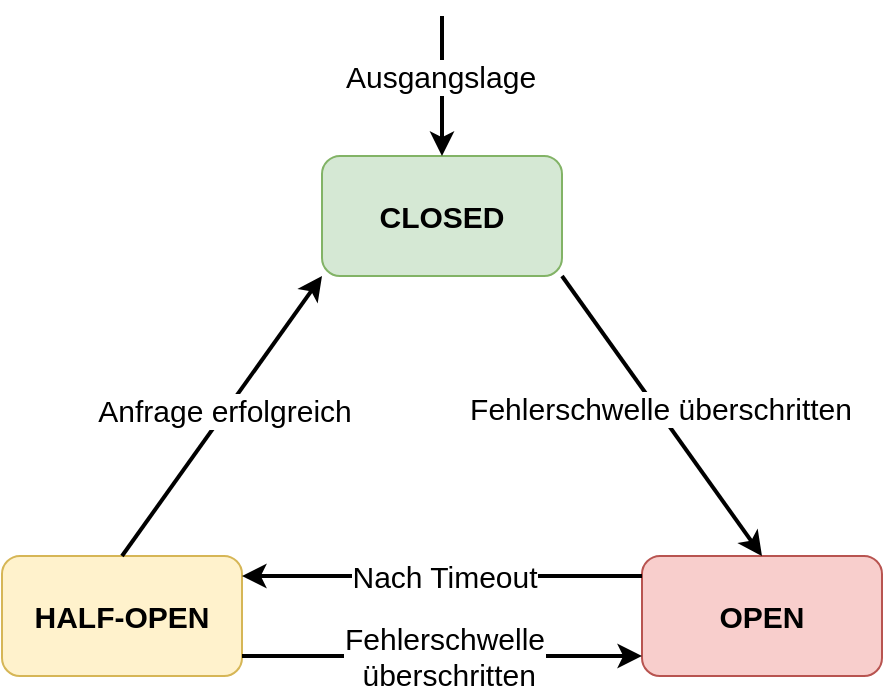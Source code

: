 <mxfile version="21.5.1" type="device">
  <diagram name="Page-1" id="BGL2PLS3qiX7nZ-6uJS4">
    <mxGraphModel dx="1360" dy="795" grid="1" gridSize="10" guides="1" tooltips="1" connect="1" arrows="1" fold="1" page="1" pageScale="1" pageWidth="850" pageHeight="1100" math="0" shadow="0">
      <root>
        <mxCell id="0" />
        <mxCell id="1" parent="0" />
        <mxCell id="c_tL2bnlLRqJCd_EpH1U-1" value="&lt;b style=&quot;font-size: 15px;&quot;&gt;OPEN&lt;/b&gt;" style="rounded=1;whiteSpace=wrap;html=1;fillColor=#f8cecc;strokeColor=#b85450;fontSize=15;" vertex="1" parent="1">
          <mxGeometry x="480" y="410" width="120" height="60" as="geometry" />
        </mxCell>
        <mxCell id="c_tL2bnlLRqJCd_EpH1U-2" value="&lt;b style=&quot;font-size: 15px;&quot;&gt;HALF-OPEN&lt;/b&gt;" style="rounded=1;whiteSpace=wrap;html=1;fillColor=#fff2cc;strokeColor=#d6b656;fontSize=15;" vertex="1" parent="1">
          <mxGeometry x="160" y="410" width="120" height="60" as="geometry" />
        </mxCell>
        <mxCell id="c_tL2bnlLRqJCd_EpH1U-3" value="&lt;b style=&quot;font-size: 15px;&quot;&gt;CLOSED&lt;/b&gt;" style="rounded=1;whiteSpace=wrap;html=1;strokeWidth=1;fillColor=#d5e8d4;strokeColor=#82b366;fontSize=15;" vertex="1" parent="1">
          <mxGeometry x="320" y="210" width="120" height="60" as="geometry" />
        </mxCell>
        <mxCell id="c_tL2bnlLRqJCd_EpH1U-7" value="" style="endArrow=classic;html=1;rounded=0;entryX=0;entryY=1;entryDx=0;entryDy=0;exitX=0.5;exitY=0;exitDx=0;exitDy=0;strokeWidth=2;fontSize=15;" edge="1" parent="1" source="c_tL2bnlLRqJCd_EpH1U-2" target="c_tL2bnlLRqJCd_EpH1U-3">
          <mxGeometry width="50" height="50" relative="1" as="geometry">
            <mxPoint x="600" y="366" as="sourcePoint" />
            <mxPoint x="460" y="506" as="targetPoint" />
            <Array as="points" />
          </mxGeometry>
        </mxCell>
        <mxCell id="c_tL2bnlLRqJCd_EpH1U-18" value="Anfrage erfolgreich" style="edgeLabel;html=1;align=center;verticalAlign=middle;resizable=0;points=[];fontSize=15;" vertex="1" connectable="0" parent="c_tL2bnlLRqJCd_EpH1U-7">
          <mxGeometry x="0.032" y="1" relative="1" as="geometry">
            <mxPoint as="offset" />
          </mxGeometry>
        </mxCell>
        <mxCell id="c_tL2bnlLRqJCd_EpH1U-9" value="" style="endArrow=classic;html=1;rounded=0;exitX=1;exitY=1;exitDx=0;exitDy=0;entryX=0.5;entryY=0;entryDx=0;entryDy=0;strokeWidth=2;fontSize=15;" edge="1" parent="1" source="c_tL2bnlLRqJCd_EpH1U-3" target="c_tL2bnlLRqJCd_EpH1U-1">
          <mxGeometry width="50" height="50" relative="1" as="geometry">
            <mxPoint x="400" y="586" as="sourcePoint" />
            <mxPoint x="450" y="536" as="targetPoint" />
            <Array as="points" />
          </mxGeometry>
        </mxCell>
        <mxCell id="c_tL2bnlLRqJCd_EpH1U-16" value="Fehlerschwelle überschritten" style="edgeLabel;html=1;align=center;verticalAlign=middle;resizable=0;points=[];fontSize=15;" vertex="1" connectable="0" parent="c_tL2bnlLRqJCd_EpH1U-9">
          <mxGeometry x="-0.049" y="1" relative="1" as="geometry">
            <mxPoint as="offset" />
          </mxGeometry>
        </mxCell>
        <mxCell id="c_tL2bnlLRqJCd_EpH1U-11" value="" style="endArrow=classic;html=1;rounded=0;strokeWidth=2;exitX=0;exitY=0;exitDx=0;exitDy=0;entryX=1;entryY=0;entryDx=0;entryDy=0;fontSize=15;" edge="1" parent="1">
          <mxGeometry width="50" height="50" relative="1" as="geometry">
            <mxPoint x="480" y="420" as="sourcePoint" />
            <mxPoint x="280" y="420" as="targetPoint" />
            <Array as="points">
              <mxPoint x="330" y="420" />
              <mxPoint x="310" y="420" />
            </Array>
          </mxGeometry>
        </mxCell>
        <mxCell id="c_tL2bnlLRqJCd_EpH1U-13" value="&lt;div style=&quot;font-size: 15px;&quot;&gt;Nach Timeout&lt;/div&gt;" style="edgeLabel;html=1;align=center;verticalAlign=middle;resizable=0;points=[];fontSize=15;" vertex="1" connectable="0" parent="c_tL2bnlLRqJCd_EpH1U-11">
          <mxGeometry x="0.125" y="-4" relative="1" as="geometry">
            <mxPoint x="13" y="4" as="offset" />
          </mxGeometry>
        </mxCell>
        <mxCell id="c_tL2bnlLRqJCd_EpH1U-12" value="" style="endArrow=classic;html=1;rounded=0;strokeWidth=2;fontSize=15;" edge="1" parent="1">
          <mxGeometry width="50" height="50" relative="1" as="geometry">
            <mxPoint x="280" y="460" as="sourcePoint" />
            <mxPoint x="480" y="460" as="targetPoint" />
          </mxGeometry>
        </mxCell>
        <mxCell id="c_tL2bnlLRqJCd_EpH1U-17" value="&lt;div style=&quot;font-size: 15px;&quot;&gt;Fehlerschwelle&lt;/div&gt;&lt;div style=&quot;font-size: 15px;&quot;&gt;&amp;nbsp;überschritten&lt;/div&gt;" style="edgeLabel;html=1;align=center;verticalAlign=middle;resizable=0;points=[];rotation=0;fontSize=15;" vertex="1" connectable="0" parent="c_tL2bnlLRqJCd_EpH1U-12">
          <mxGeometry x="-0.087" y="3" relative="1" as="geometry">
            <mxPoint x="9" y="3" as="offset" />
          </mxGeometry>
        </mxCell>
        <mxCell id="c_tL2bnlLRqJCd_EpH1U-14" value="" style="endArrow=classic;html=1;rounded=0;entryX=0.5;entryY=0;entryDx=0;entryDy=0;strokeWidth=2;fontSize=15;" edge="1" parent="1" target="c_tL2bnlLRqJCd_EpH1U-3">
          <mxGeometry width="50" height="50" relative="1" as="geometry">
            <mxPoint x="380" y="140" as="sourcePoint" />
            <mxPoint x="410" y="586" as="targetPoint" />
          </mxGeometry>
        </mxCell>
        <mxCell id="c_tL2bnlLRqJCd_EpH1U-15" value="Ausgangslage" style="edgeLabel;html=1;align=center;verticalAlign=middle;resizable=0;points=[];fontSize=15;" vertex="1" connectable="0" parent="c_tL2bnlLRqJCd_EpH1U-14">
          <mxGeometry x="-0.567" relative="1" as="geometry">
            <mxPoint x="-1" y="15" as="offset" />
          </mxGeometry>
        </mxCell>
      </root>
    </mxGraphModel>
  </diagram>
</mxfile>
